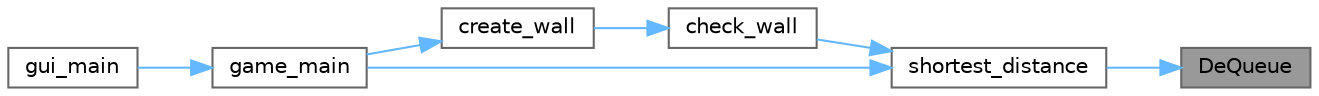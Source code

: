 digraph "DeQueue"
{
 // LATEX_PDF_SIZE
  bgcolor="transparent";
  edge [fontname=Helvetica,fontsize=10,labelfontname=Helvetica,labelfontsize=10];
  node [fontname=Helvetica,fontsize=10,shape=box,height=0.2,width=0.4];
  rankdir="RL";
  Node1 [id="Node000001",label="DeQueue",height=0.2,width=0.4,color="gray40", fillcolor="grey60", style="filled", fontcolor="black",tooltip="デキュー（戻り値は開放する必要あり）"];
  Node1 -> Node2 [id="edge7_Node000001_Node000002",dir="back",color="steelblue1",style="solid",tooltip=" "];
  Node2 [id="Node000002",label="shortest_distance",height=0.2,width=0.4,color="grey40", fillcolor="white", style="filled",URL="$wall_8c.html#ac915aa839568c9cdcf2e174854ca8108",tooltip="現在のプレイヤーの位置からゴールまでの最短距離を探索"];
  Node2 -> Node3 [id="edge8_Node000002_Node000003",dir="back",color="steelblue1",style="solid",tooltip=" "];
  Node3 [id="Node000003",label="check_wall",height=0.2,width=0.4,color="grey40", fillcolor="white", style="filled",URL="$wall_8c.html#a7421fa21a9c825f11310d7b8103a8f3f",tooltip="壁の設置の仕方が問題ないか判定"];
  Node3 -> Node4 [id="edge9_Node000003_Node000004",dir="back",color="steelblue1",style="solid",tooltip=" "];
  Node4 [id="Node000004",label="create_wall",height=0.2,width=0.4,color="grey40", fillcolor="white", style="filled",URL="$game_8c.html#aa87725c2189bc2de03543ba29d6bdff2",tooltip="壁を設置"];
  Node4 -> Node5 [id="edge10_Node000004_Node000005",dir="back",color="steelblue1",style="solid",tooltip=" "];
  Node5 [id="Node000005",label="game_main",height=0.2,width=0.4,color="grey40", fillcolor="white", style="filled",URL="$game_8c.html#a441d4f282398c2c2cfe4d27151ef2d0d",tooltip="ゲーム進行関数（メイン）"];
  Node5 -> Node6 [id="edge11_Node000005_Node000006",dir="back",color="steelblue1",style="solid",tooltip=" "];
  Node6 [id="Node000006",label="gui_main",height=0.2,width=0.4,color="grey40", fillcolor="white", style="filled",URL="$gui_8c.html#a0535b8637187c8866effe4f7369f8d40",tooltip="ゲームを進める関数"];
  Node2 -> Node5 [id="edge12_Node000002_Node000005",dir="back",color="steelblue1",style="solid",tooltip=" "];
}
